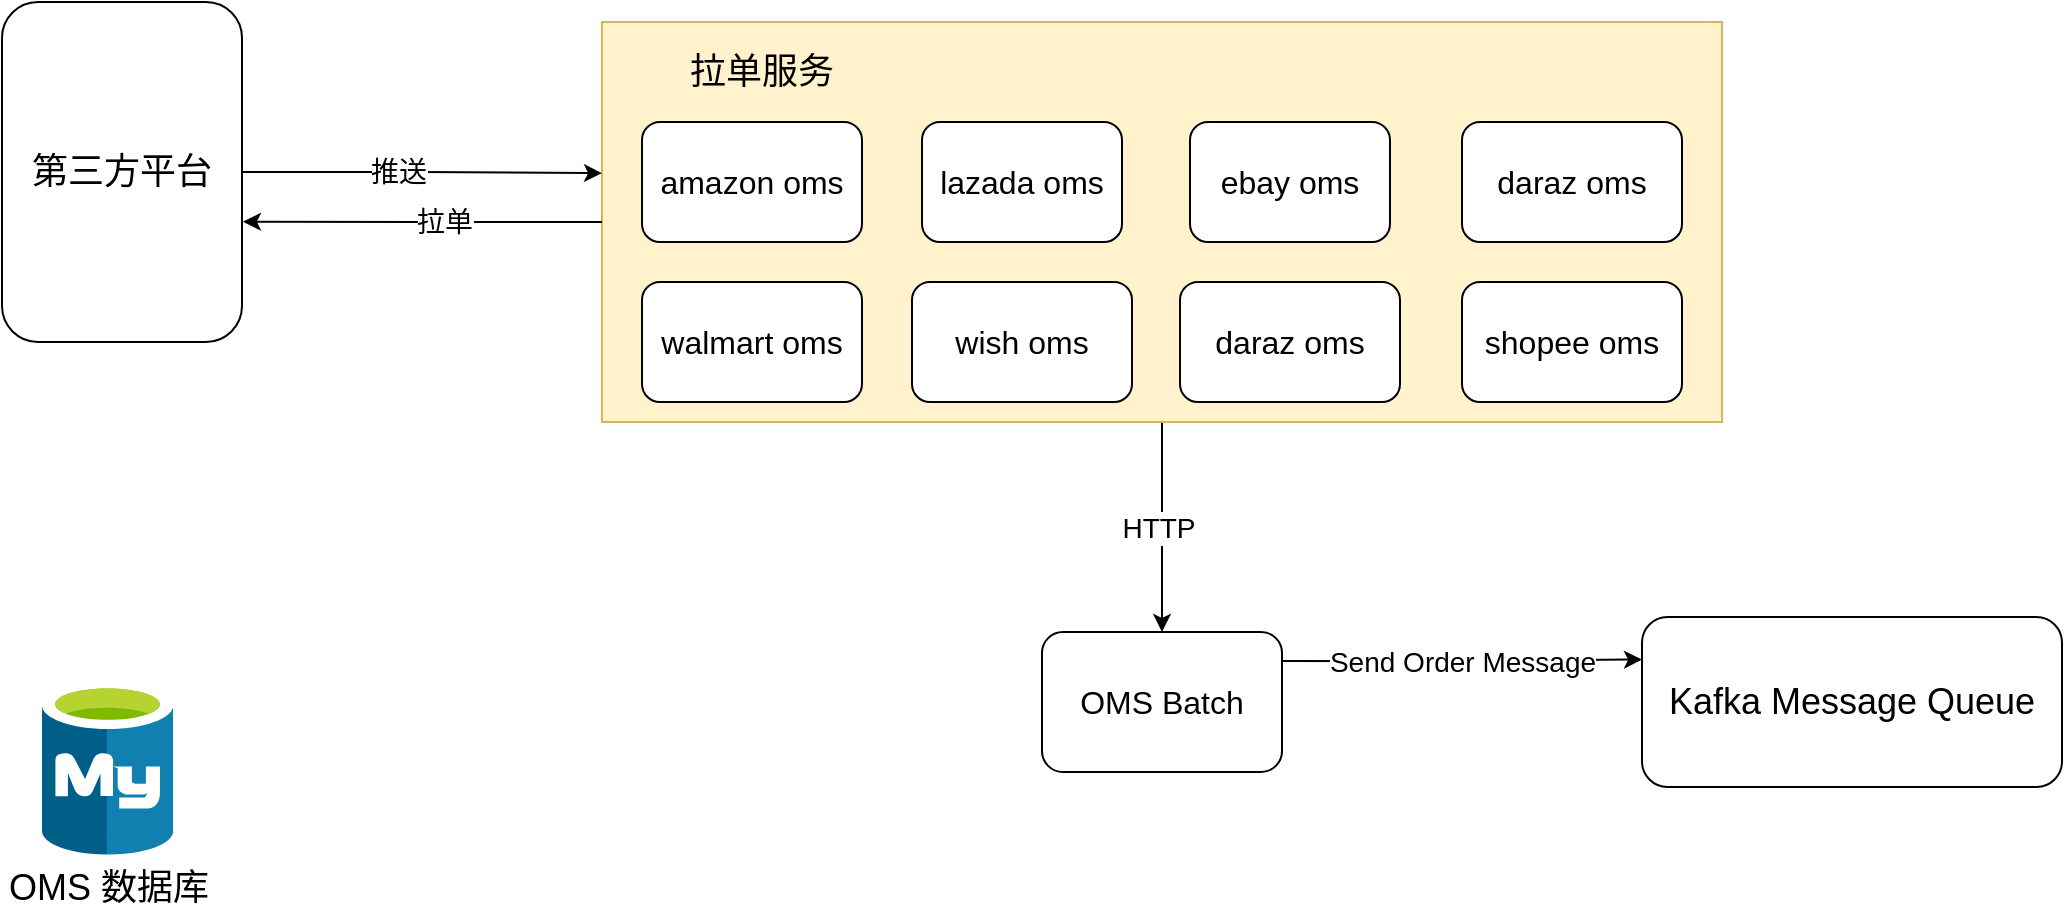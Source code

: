 <mxfile version="22.0.8" type="github">
  <diagram name="第 1 页" id="Fff9GgAuKrWAXovNJm6C">
    <mxGraphModel dx="1841" dy="525" grid="1" gridSize="10" guides="1" tooltips="1" connect="1" arrows="1" fold="1" page="1" pageScale="1" pageWidth="827" pageHeight="1169" math="0" shadow="0">
      <root>
        <mxCell id="0" />
        <mxCell id="1" parent="0" />
        <mxCell id="JugSg7lujtj9oitmNyVM-24" style="edgeStyle=orthogonalEdgeStyle;rounded=0;orthogonalLoop=1;jettySize=auto;html=1;" edge="1" parent="1" source="JugSg7lujtj9oitmNyVM-10" target="JugSg7lujtj9oitmNyVM-23">
          <mxGeometry relative="1" as="geometry" />
        </mxCell>
        <mxCell id="JugSg7lujtj9oitmNyVM-28" value="&lt;font style=&quot;font-size: 14px;&quot;&gt;HTTP&lt;/font&gt;" style="edgeLabel;html=1;align=center;verticalAlign=middle;resizable=0;points=[];" vertex="1" connectable="0" parent="JugSg7lujtj9oitmNyVM-24">
          <mxGeometry x="0.005" y="-2" relative="1" as="geometry">
            <mxPoint as="offset" />
          </mxGeometry>
        </mxCell>
        <mxCell id="JugSg7lujtj9oitmNyVM-10" value="" style="rounded=0;whiteSpace=wrap;html=1;fillColor=#fff2cc;strokeColor=#d6b656;" vertex="1" parent="1">
          <mxGeometry x="150" y="110" width="560" height="200" as="geometry" />
        </mxCell>
        <mxCell id="JugSg7lujtj9oitmNyVM-1" value="&lt;font style=&quot;font-size: 16px;&quot;&gt;lazada oms&lt;/font&gt;" style="rounded=1;whiteSpace=wrap;html=1;" vertex="1" parent="1">
          <mxGeometry x="310" y="160" width="100" height="60" as="geometry" />
        </mxCell>
        <mxCell id="JugSg7lujtj9oitmNyVM-2" value="&lt;font style=&quot;font-size: 16px;&quot;&gt;ebay oms&lt;/font&gt;" style="rounded=1;whiteSpace=wrap;html=1;" vertex="1" parent="1">
          <mxGeometry x="444" y="160" width="100" height="60" as="geometry" />
        </mxCell>
        <mxCell id="JugSg7lujtj9oitmNyVM-3" value="&lt;font style=&quot;font-size: 16px;&quot;&gt;daraz&amp;nbsp;oms&lt;/font&gt;" style="rounded=1;whiteSpace=wrap;html=1;" vertex="1" parent="1">
          <mxGeometry x="580" y="160" width="110" height="60" as="geometry" />
        </mxCell>
        <mxCell id="JugSg7lujtj9oitmNyVM-4" value="&lt;font style=&quot;font-size: 16px;&quot;&gt;amazon oms&lt;/font&gt;" style="rounded=1;whiteSpace=wrap;html=1;" vertex="1" parent="1">
          <mxGeometry x="170" y="160" width="110" height="60" as="geometry" />
        </mxCell>
        <mxCell id="JugSg7lujtj9oitmNyVM-5" value="&lt;font style=&quot;font-size: 16px;&quot;&gt;shopee oms&lt;/font&gt;" style="rounded=1;whiteSpace=wrap;html=1;" vertex="1" parent="1">
          <mxGeometry x="580" y="240" width="110" height="60" as="geometry" />
        </mxCell>
        <mxCell id="JugSg7lujtj9oitmNyVM-6" value="&lt;font style=&quot;font-size: 16px;&quot;&gt;walmart oms&lt;/font&gt;" style="rounded=1;whiteSpace=wrap;html=1;" vertex="1" parent="1">
          <mxGeometry x="170" y="240" width="110" height="60" as="geometry" />
        </mxCell>
        <mxCell id="JugSg7lujtj9oitmNyVM-7" value="&lt;font style=&quot;font-size: 16px;&quot;&gt;wish oms&lt;/font&gt;" style="rounded=1;whiteSpace=wrap;html=1;" vertex="1" parent="1">
          <mxGeometry x="305" y="240" width="110" height="60" as="geometry" />
        </mxCell>
        <mxCell id="JugSg7lujtj9oitmNyVM-8" value="&lt;font style=&quot;font-size: 16px;&quot;&gt;daraz&amp;nbsp;oms&lt;/font&gt;" style="rounded=1;whiteSpace=wrap;html=1;" vertex="1" parent="1">
          <mxGeometry x="439" y="240" width="110" height="60" as="geometry" />
        </mxCell>
        <mxCell id="JugSg7lujtj9oitmNyVM-18" style="edgeStyle=orthogonalEdgeStyle;rounded=0;orthogonalLoop=1;jettySize=auto;html=1;entryX=0;entryY=0.378;entryDx=0;entryDy=0;entryPerimeter=0;" edge="1" parent="1" source="JugSg7lujtj9oitmNyVM-9" target="JugSg7lujtj9oitmNyVM-10">
          <mxGeometry relative="1" as="geometry" />
        </mxCell>
        <mxCell id="JugSg7lujtj9oitmNyVM-19" value="&lt;font style=&quot;font-size: 14px;&quot;&gt;推送&lt;/font&gt;" style="edgeLabel;html=1;align=center;verticalAlign=middle;resizable=0;points=[];" vertex="1" connectable="0" parent="JugSg7lujtj9oitmNyVM-18">
          <mxGeometry x="-0.137" relative="1" as="geometry">
            <mxPoint as="offset" />
          </mxGeometry>
        </mxCell>
        <mxCell id="JugSg7lujtj9oitmNyVM-9" value="&lt;font style=&quot;font-size: 18px;&quot;&gt;第三方平台&lt;/font&gt;" style="rounded=1;whiteSpace=wrap;html=1;" vertex="1" parent="1">
          <mxGeometry x="-150" y="100" width="120" height="170" as="geometry" />
        </mxCell>
        <mxCell id="JugSg7lujtj9oitmNyVM-11" value="&lt;font style=&quot;font-size: 18px;&quot;&gt;拉单服务&lt;/font&gt;" style="text;html=1;strokeColor=none;fillColor=none;align=center;verticalAlign=middle;whiteSpace=wrap;rounded=0;" vertex="1" parent="1">
          <mxGeometry x="170" y="120" width="120" height="30" as="geometry" />
        </mxCell>
        <mxCell id="JugSg7lujtj9oitmNyVM-16" style="edgeStyle=orthogonalEdgeStyle;rounded=0;orthogonalLoop=1;jettySize=auto;html=1;entryX=1.004;entryY=0.646;entryDx=0;entryDy=0;entryPerimeter=0;" edge="1" parent="1" source="JugSg7lujtj9oitmNyVM-10" target="JugSg7lujtj9oitmNyVM-9">
          <mxGeometry relative="1" as="geometry" />
        </mxCell>
        <mxCell id="JugSg7lujtj9oitmNyVM-17" value="&lt;font style=&quot;font-size: 14px;&quot;&gt;拉单&lt;/font&gt;" style="edgeLabel;html=1;align=center;verticalAlign=middle;resizable=0;points=[];" vertex="1" connectable="0" parent="JugSg7lujtj9oitmNyVM-16">
          <mxGeometry x="0.176" y="1" relative="1" as="geometry">
            <mxPoint x="26" y="-1" as="offset" />
          </mxGeometry>
        </mxCell>
        <mxCell id="JugSg7lujtj9oitmNyVM-20" value="&lt;font style=&quot;font-size: 18px;&quot;&gt;OMS 数据库&lt;/font&gt;" style="image;sketch=0;aspect=fixed;html=1;points=[];align=center;fontSize=12;image=img/lib/mscae/Azure_Database_for_MySQL_servers.svg;" vertex="1" parent="1">
          <mxGeometry x="-130.0" y="440" width="65.6" height="86.32" as="geometry" />
        </mxCell>
        <mxCell id="JugSg7lujtj9oitmNyVM-30" style="edgeStyle=orthogonalEdgeStyle;rounded=0;orthogonalLoop=1;jettySize=auto;html=1;entryX=0;entryY=0.25;entryDx=0;entryDy=0;exitX=1;exitY=0.208;exitDx=0;exitDy=0;exitPerimeter=0;" edge="1" parent="1" source="JugSg7lujtj9oitmNyVM-23" target="JugSg7lujtj9oitmNyVM-29">
          <mxGeometry relative="1" as="geometry" />
        </mxCell>
        <mxCell id="JugSg7lujtj9oitmNyVM-31" value="&lt;font style=&quot;font-size: 14px;&quot;&gt;Send Order Message&lt;/font&gt;" style="edgeLabel;html=1;align=center;verticalAlign=middle;resizable=0;points=[];" vertex="1" connectable="0" parent="JugSg7lujtj9oitmNyVM-30">
          <mxGeometry x="0.037" y="-2" relative="1" as="geometry">
            <mxPoint x="-3" y="-1" as="offset" />
          </mxGeometry>
        </mxCell>
        <mxCell id="JugSg7lujtj9oitmNyVM-23" value="&lt;font style=&quot;font-size: 16px;&quot;&gt;OMS Batch&lt;/font&gt;" style="rounded=1;whiteSpace=wrap;html=1;" vertex="1" parent="1">
          <mxGeometry x="370" y="415" width="120" height="70" as="geometry" />
        </mxCell>
        <mxCell id="JugSg7lujtj9oitmNyVM-29" value="&lt;font style=&quot;font-size: 18px;&quot;&gt;Kafka Message Queue&lt;/font&gt;" style="rounded=1;whiteSpace=wrap;html=1;" vertex="1" parent="1">
          <mxGeometry x="670" y="407.5" width="210" height="85" as="geometry" />
        </mxCell>
      </root>
    </mxGraphModel>
  </diagram>
</mxfile>
